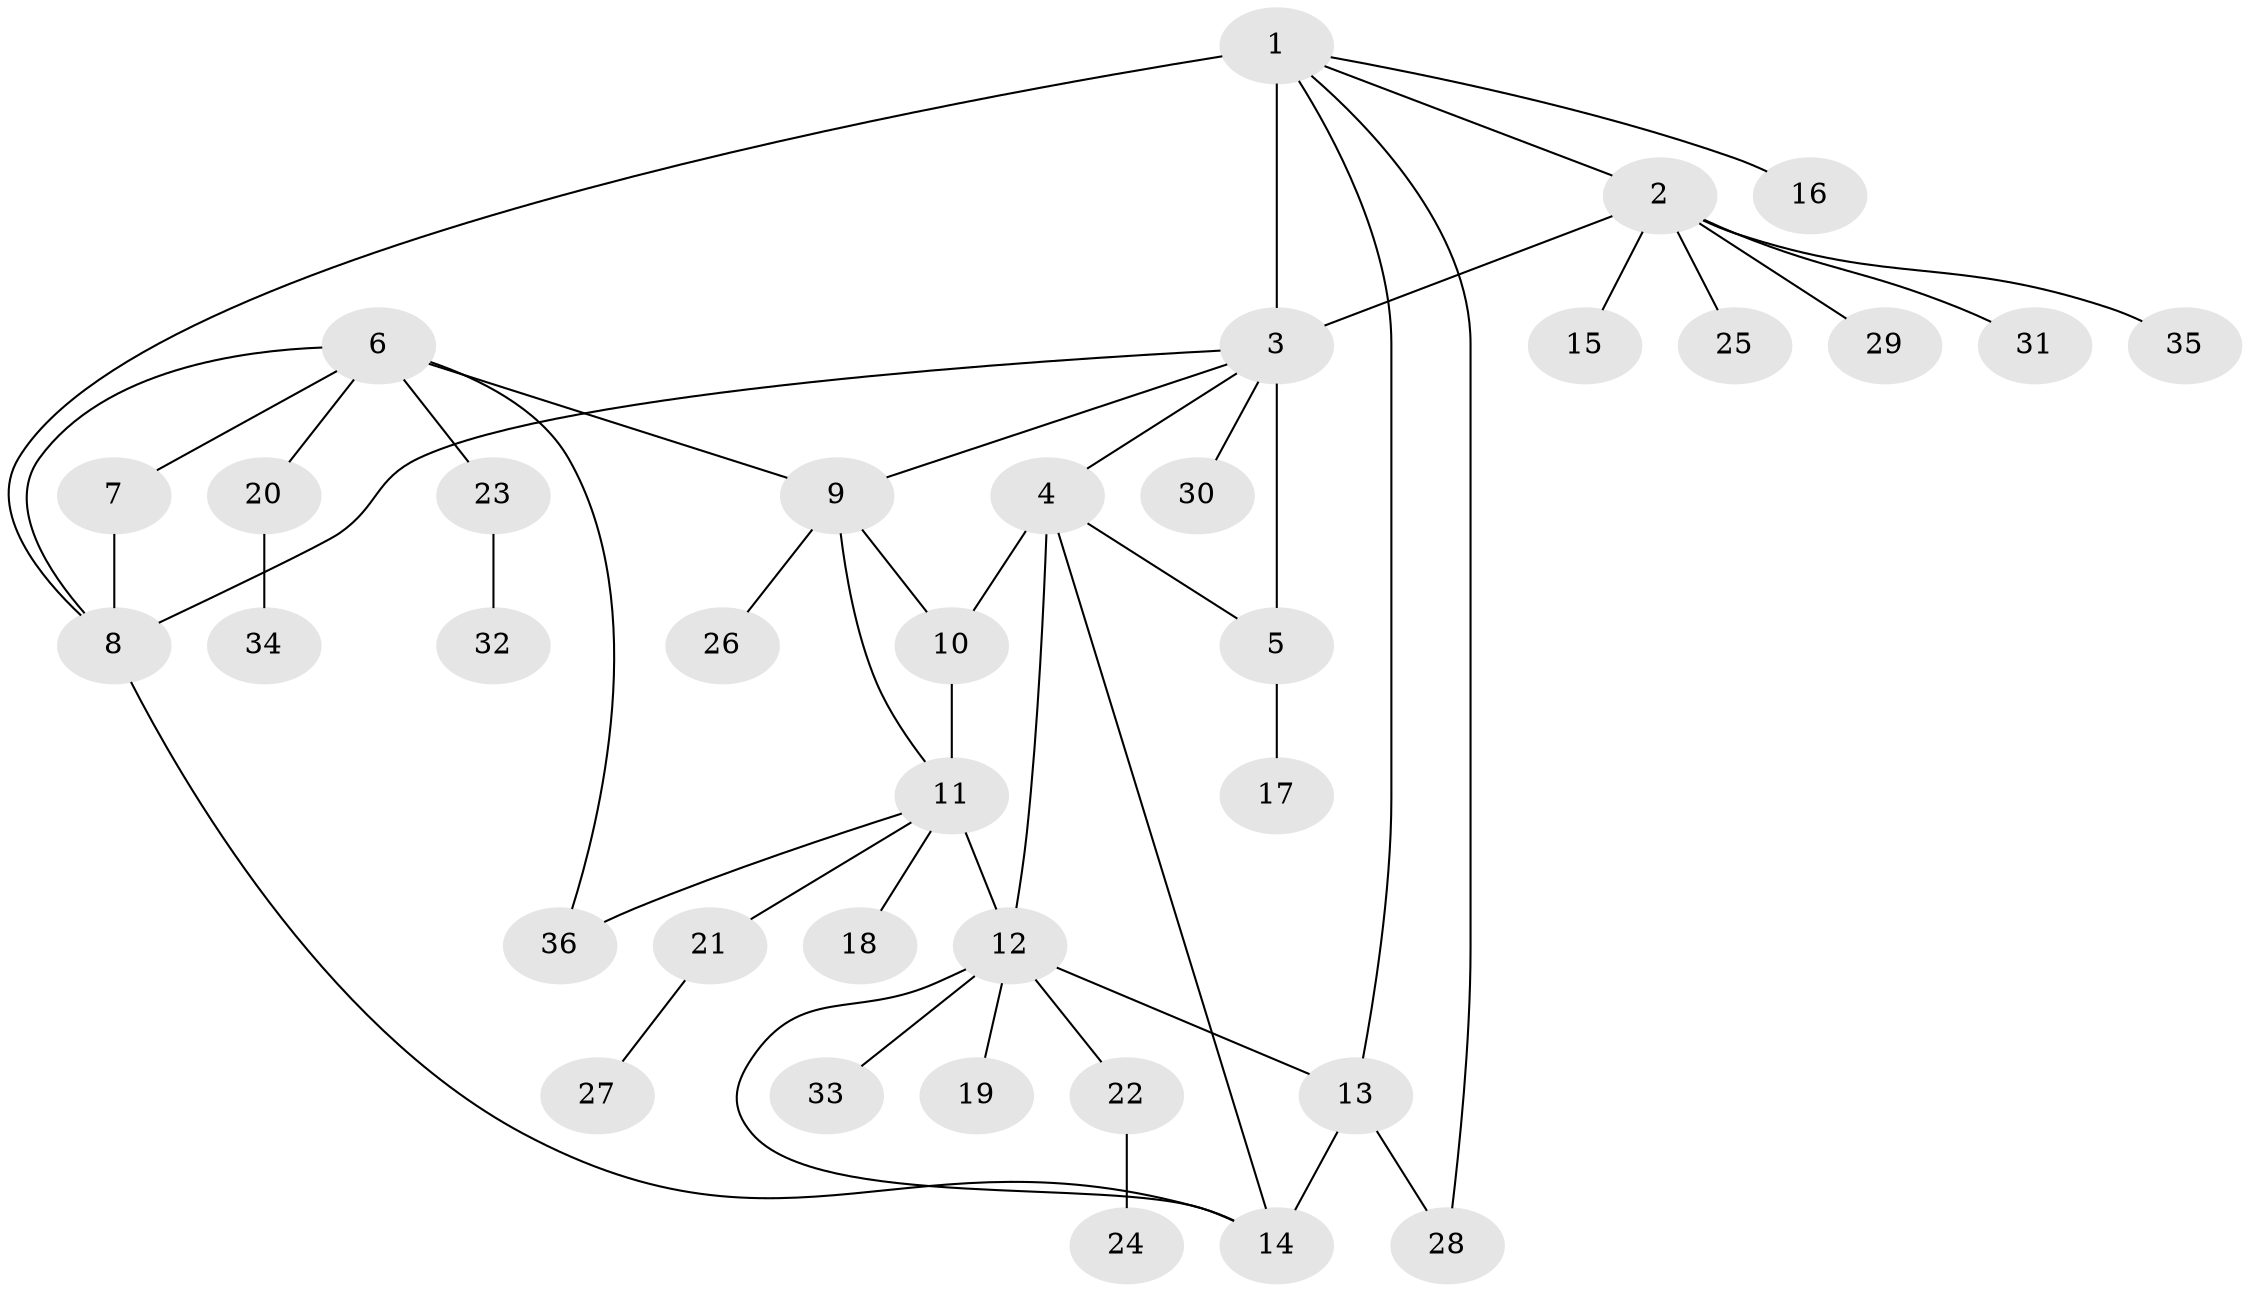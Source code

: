 // original degree distribution, {13: 0.013888888888888888, 8: 0.013888888888888888, 3: 0.06944444444444445, 5: 0.09722222222222222, 7: 0.027777777777777776, 4: 0.013888888888888888, 6: 0.027777777777777776, 10: 0.013888888888888888, 1: 0.625, 2: 0.09722222222222222}
// Generated by graph-tools (version 1.1) at 2025/37/03/09/25 02:37:43]
// undirected, 36 vertices, 49 edges
graph export_dot {
graph [start="1"]
  node [color=gray90,style=filled];
  1;
  2;
  3;
  4;
  5;
  6;
  7;
  8;
  9;
  10;
  11;
  12;
  13;
  14;
  15;
  16;
  17;
  18;
  19;
  20;
  21;
  22;
  23;
  24;
  25;
  26;
  27;
  28;
  29;
  30;
  31;
  32;
  33;
  34;
  35;
  36;
  1 -- 2 [weight=1.0];
  1 -- 3 [weight=7.0];
  1 -- 8 [weight=1.0];
  1 -- 13 [weight=1.0];
  1 -- 16 [weight=1.0];
  1 -- 28 [weight=1.0];
  2 -- 3 [weight=1.0];
  2 -- 15 [weight=1.0];
  2 -- 25 [weight=1.0];
  2 -- 29 [weight=1.0];
  2 -- 31 [weight=1.0];
  2 -- 35 [weight=1.0];
  3 -- 4 [weight=1.0];
  3 -- 5 [weight=1.0];
  3 -- 8 [weight=1.0];
  3 -- 9 [weight=1.0];
  3 -- 30 [weight=1.0];
  4 -- 5 [weight=1.0];
  4 -- 10 [weight=1.0];
  4 -- 12 [weight=1.0];
  4 -- 14 [weight=1.0];
  5 -- 17 [weight=2.0];
  6 -- 7 [weight=1.0];
  6 -- 8 [weight=1.0];
  6 -- 9 [weight=1.0];
  6 -- 20 [weight=1.0];
  6 -- 23 [weight=1.0];
  6 -- 36 [weight=1.0];
  7 -- 8 [weight=2.0];
  8 -- 14 [weight=1.0];
  9 -- 10 [weight=1.0];
  9 -- 11 [weight=1.0];
  9 -- 26 [weight=1.0];
  10 -- 11 [weight=4.0];
  11 -- 12 [weight=1.0];
  11 -- 18 [weight=1.0];
  11 -- 21 [weight=1.0];
  11 -- 36 [weight=1.0];
  12 -- 13 [weight=1.0];
  12 -- 14 [weight=1.0];
  12 -- 19 [weight=3.0];
  12 -- 22 [weight=1.0];
  12 -- 33 [weight=1.0];
  13 -- 14 [weight=1.0];
  13 -- 28 [weight=1.0];
  20 -- 34 [weight=1.0];
  21 -- 27 [weight=1.0];
  22 -- 24 [weight=3.0];
  23 -- 32 [weight=1.0];
}
